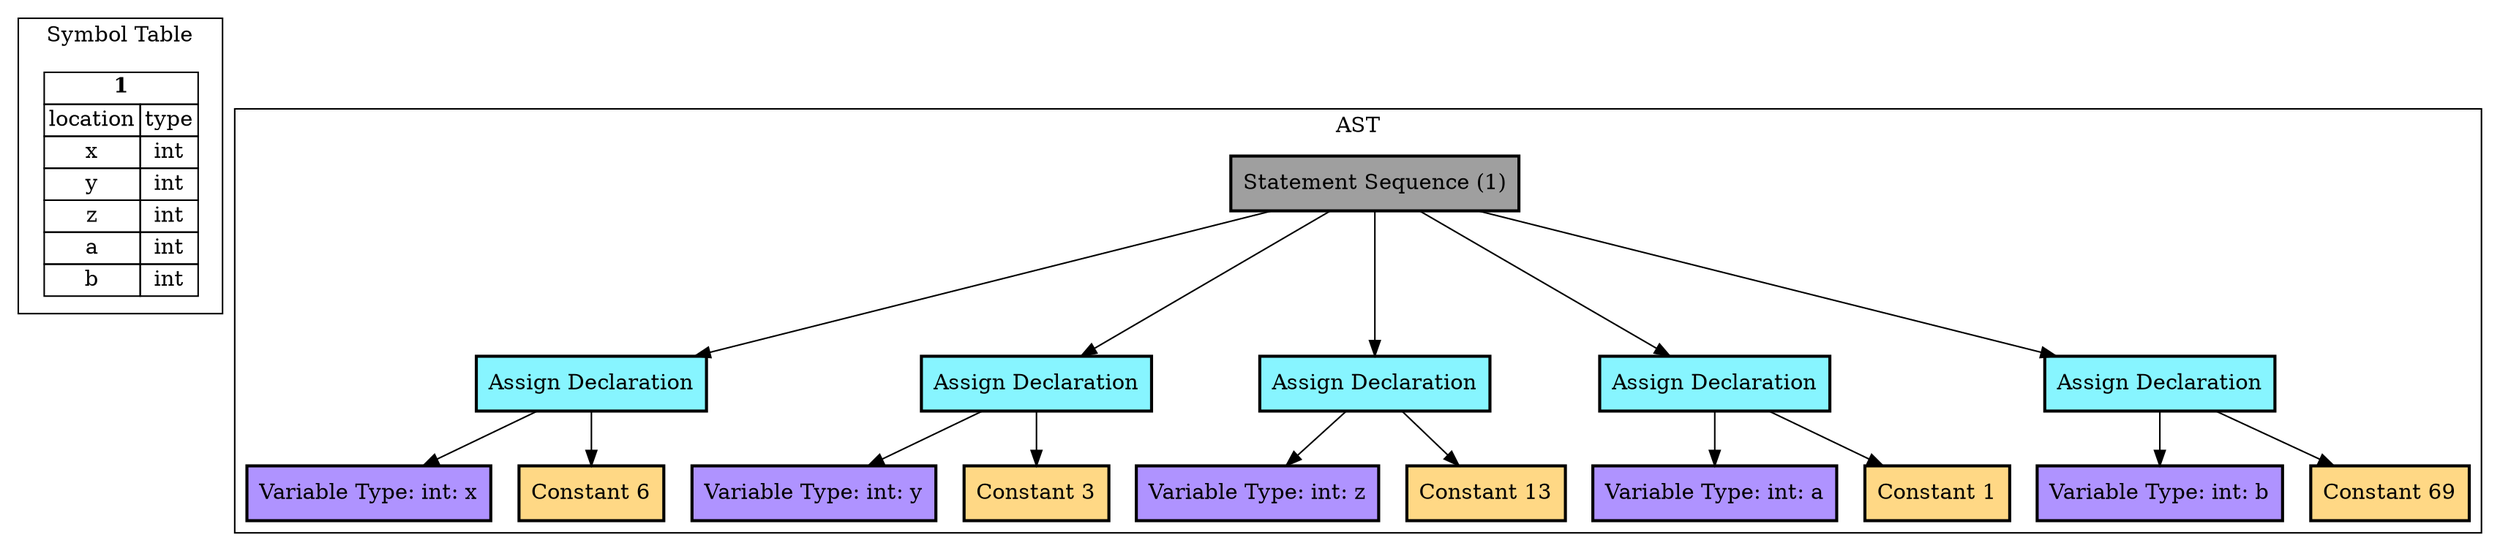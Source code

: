 Digraph G { 
	subgraph cluster_0 {
		tbl1 [
			shape=plaintext
			label=<
				<table border='0' cellborder='1' cellspacing='0'>
					<tr><td colspan="2"><b>1</b></td></tr>
					<tr><td>location</td><td>type</td></tr>
					<tr><td>x</td><td>int</td></tr>
					<tr><td>y</td><td>int</td></tr>
					<tr><td>z</td><td>int</td></tr>
					<tr><td>a</td><td>int</td></tr>
					<tr><td>b</td><td>int</td></tr>
				</table>
			>];
		label = "Symbol Table";
	}
subgraph cluster_1 {
node [style=filled, shape=rectangle, penwidth=2];
1[label="Statement Sequence (1)", fillcolor="#9f9f9f"] 
2[label="Assign Declaration", fillcolor="#87f5ff"] 
3[label="Variable Type: int: x", fillcolor="#af93ff"] 
10[label="Constant 6", fillcolor="#FFD885"] 
11[label="Assign Declaration", fillcolor="#87f5ff"] 
12[label="Variable Type: int: y", fillcolor="#af93ff"] 
17[label="Constant 3", fillcolor="#FFD885"] 
18[label="Assign Declaration", fillcolor="#87f5ff"] 
19[label="Variable Type: int: z", fillcolor="#af93ff"] 
22[label="Constant 13", fillcolor="#FFD885"] 
23[label="Assign Declaration", fillcolor="#87f5ff"] 
24[label="Variable Type: int: a", fillcolor="#af93ff"] 
31[label="Constant 1", fillcolor="#FFD885"] 
32[label="Assign Declaration", fillcolor="#87f5ff"] 
33[label="Variable Type: int: b", fillcolor="#af93ff"] 
40[label="Constant 69", fillcolor="#FFD885"] 
1 -> 2
2 -> 3
2 -> 10
1 -> 11
11 -> 12
11 -> 17
1 -> 18
18 -> 19
18 -> 22
1 -> 23
23 -> 24
23 -> 31
1 -> 32
32 -> 33
32 -> 40
label = "AST";
}
}